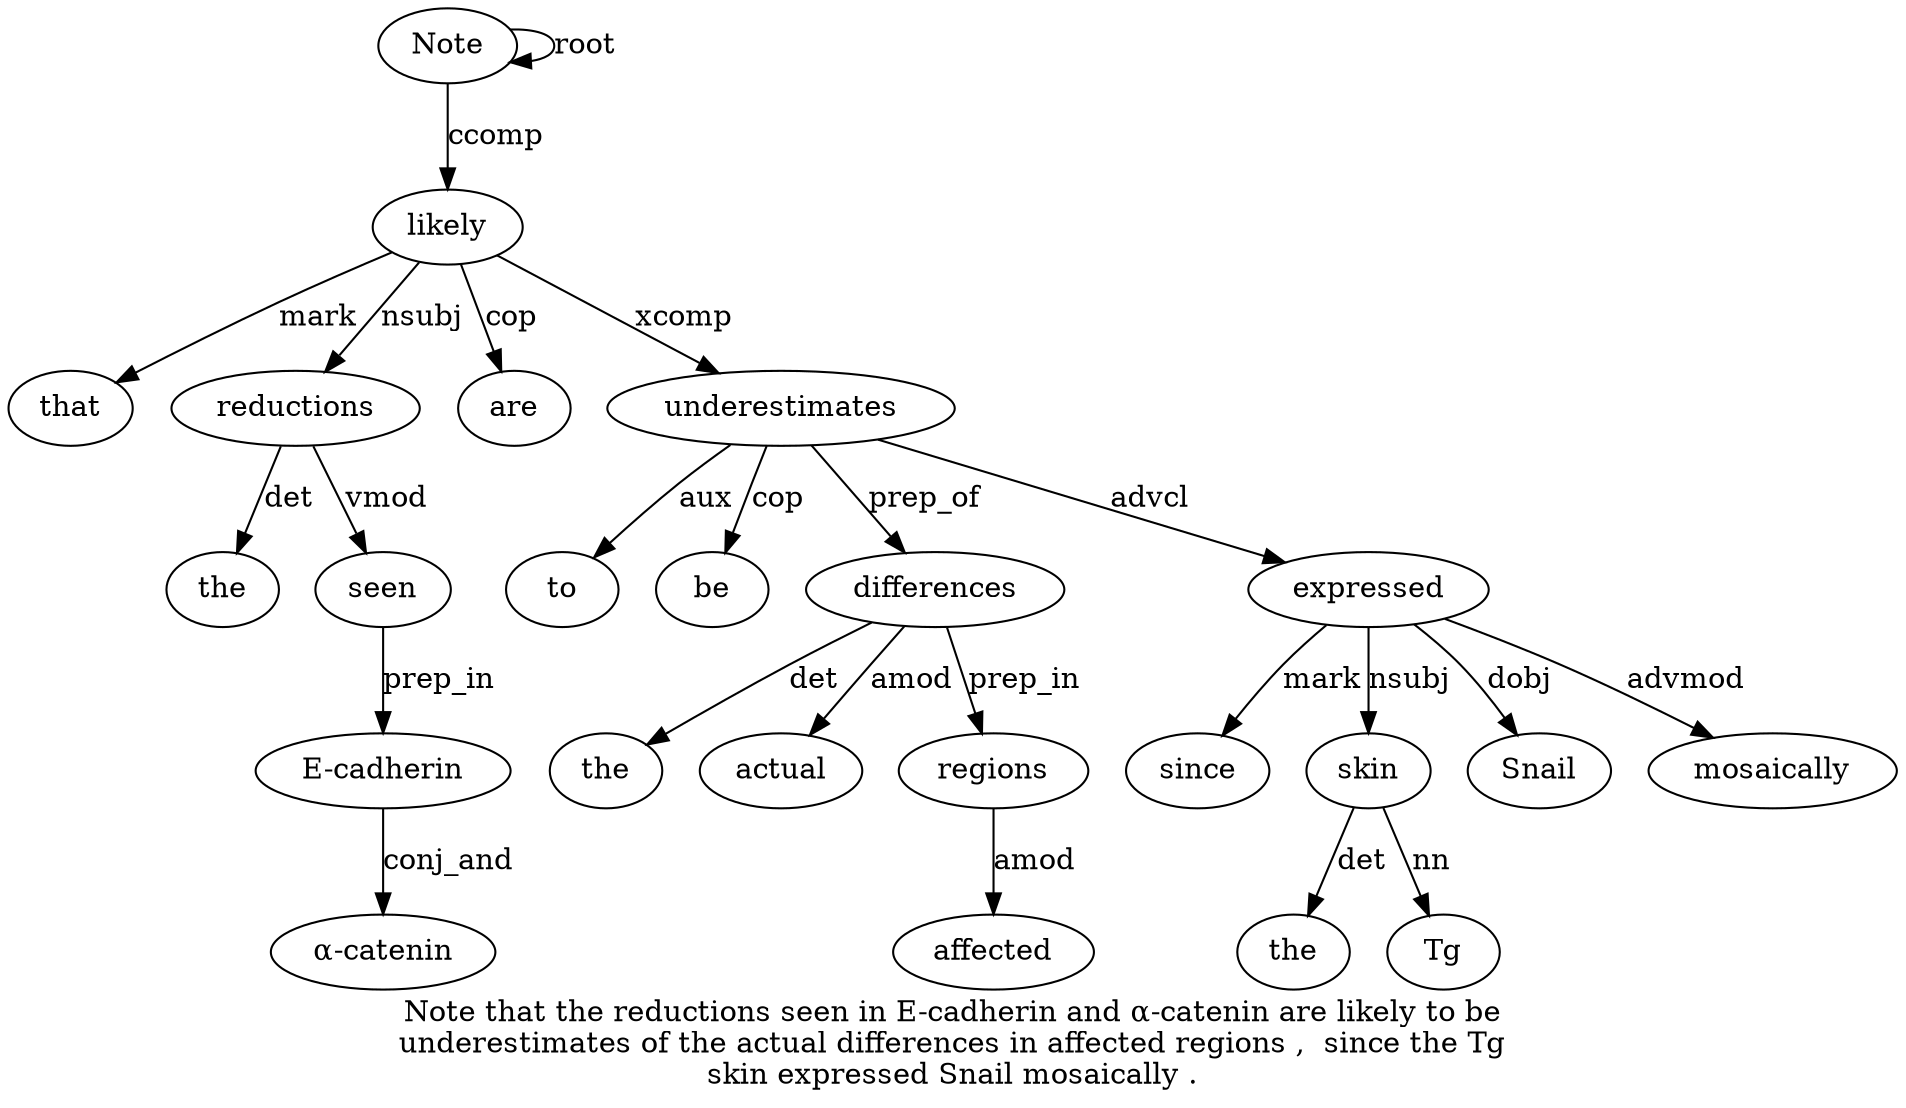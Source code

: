 digraph "Note that the reductions seen in E-cadherin and α-catenin are likely to be underestimates of the actual differences in affected regions ,  since the Tg skin expressed Snail mosaically ." {
label="Note that the reductions seen in E-cadherin and α-catenin are likely to be
underestimates of the actual differences in affected regions ,  since the Tg
skin expressed Snail mosaically .";
Note1 [style=filled, fillcolor=white, label=Note];
Note1 -> Note1  [label=root];
likely11 [style=filled, fillcolor=white, label=likely];
that2 [style=filled, fillcolor=white, label=that];
likely11 -> that2  [label=mark];
reductions4 [style=filled, fillcolor=white, label=reductions];
the3 [style=filled, fillcolor=white, label=the];
reductions4 -> the3  [label=det];
likely11 -> reductions4  [label=nsubj];
seen5 [style=filled, fillcolor=white, label=seen];
reductions4 -> seen5  [label=vmod];
"E-cadherin7" [style=filled, fillcolor=white, label="E-cadherin"];
seen5 -> "E-cadherin7"  [label=prep_in];
"α-catenin9" [style=filled, fillcolor=white, label="α-catenin"];
"E-cadherin7" -> "α-catenin9"  [label=conj_and];
are10 [style=filled, fillcolor=white, label=are];
likely11 -> are10  [label=cop];
Note1 -> likely11  [label=ccomp];
underestimates14 [style=filled, fillcolor=white, label=underestimates];
to12 [style=filled, fillcolor=white, label=to];
underestimates14 -> to12  [label=aux];
be13 [style=filled, fillcolor=white, label=be];
underestimates14 -> be13  [label=cop];
likely11 -> underestimates14  [label=xcomp];
differences18 [style=filled, fillcolor=white, label=differences];
the16 [style=filled, fillcolor=white, label=the];
differences18 -> the16  [label=det];
actual17 [style=filled, fillcolor=white, label=actual];
differences18 -> actual17  [label=amod];
underestimates14 -> differences18  [label=prep_of];
regions21 [style=filled, fillcolor=white, label=regions];
affected20 [style=filled, fillcolor=white, label=affected];
regions21 -> affected20  [label=amod];
differences18 -> regions21  [label=prep_in];
expressed27 [style=filled, fillcolor=white, label=expressed];
since23 [style=filled, fillcolor=white, label=since];
expressed27 -> since23  [label=mark];
skin26 [style=filled, fillcolor=white, label=skin];
the24 [style=filled, fillcolor=white, label=the];
skin26 -> the24  [label=det];
Tg25 [style=filled, fillcolor=white, label=Tg];
skin26 -> Tg25  [label=nn];
expressed27 -> skin26  [label=nsubj];
underestimates14 -> expressed27  [label=advcl];
Snail28 [style=filled, fillcolor=white, label=Snail];
expressed27 -> Snail28  [label=dobj];
mosaically29 [style=filled, fillcolor=white, label=mosaically];
expressed27 -> mosaically29  [label=advmod];
}
